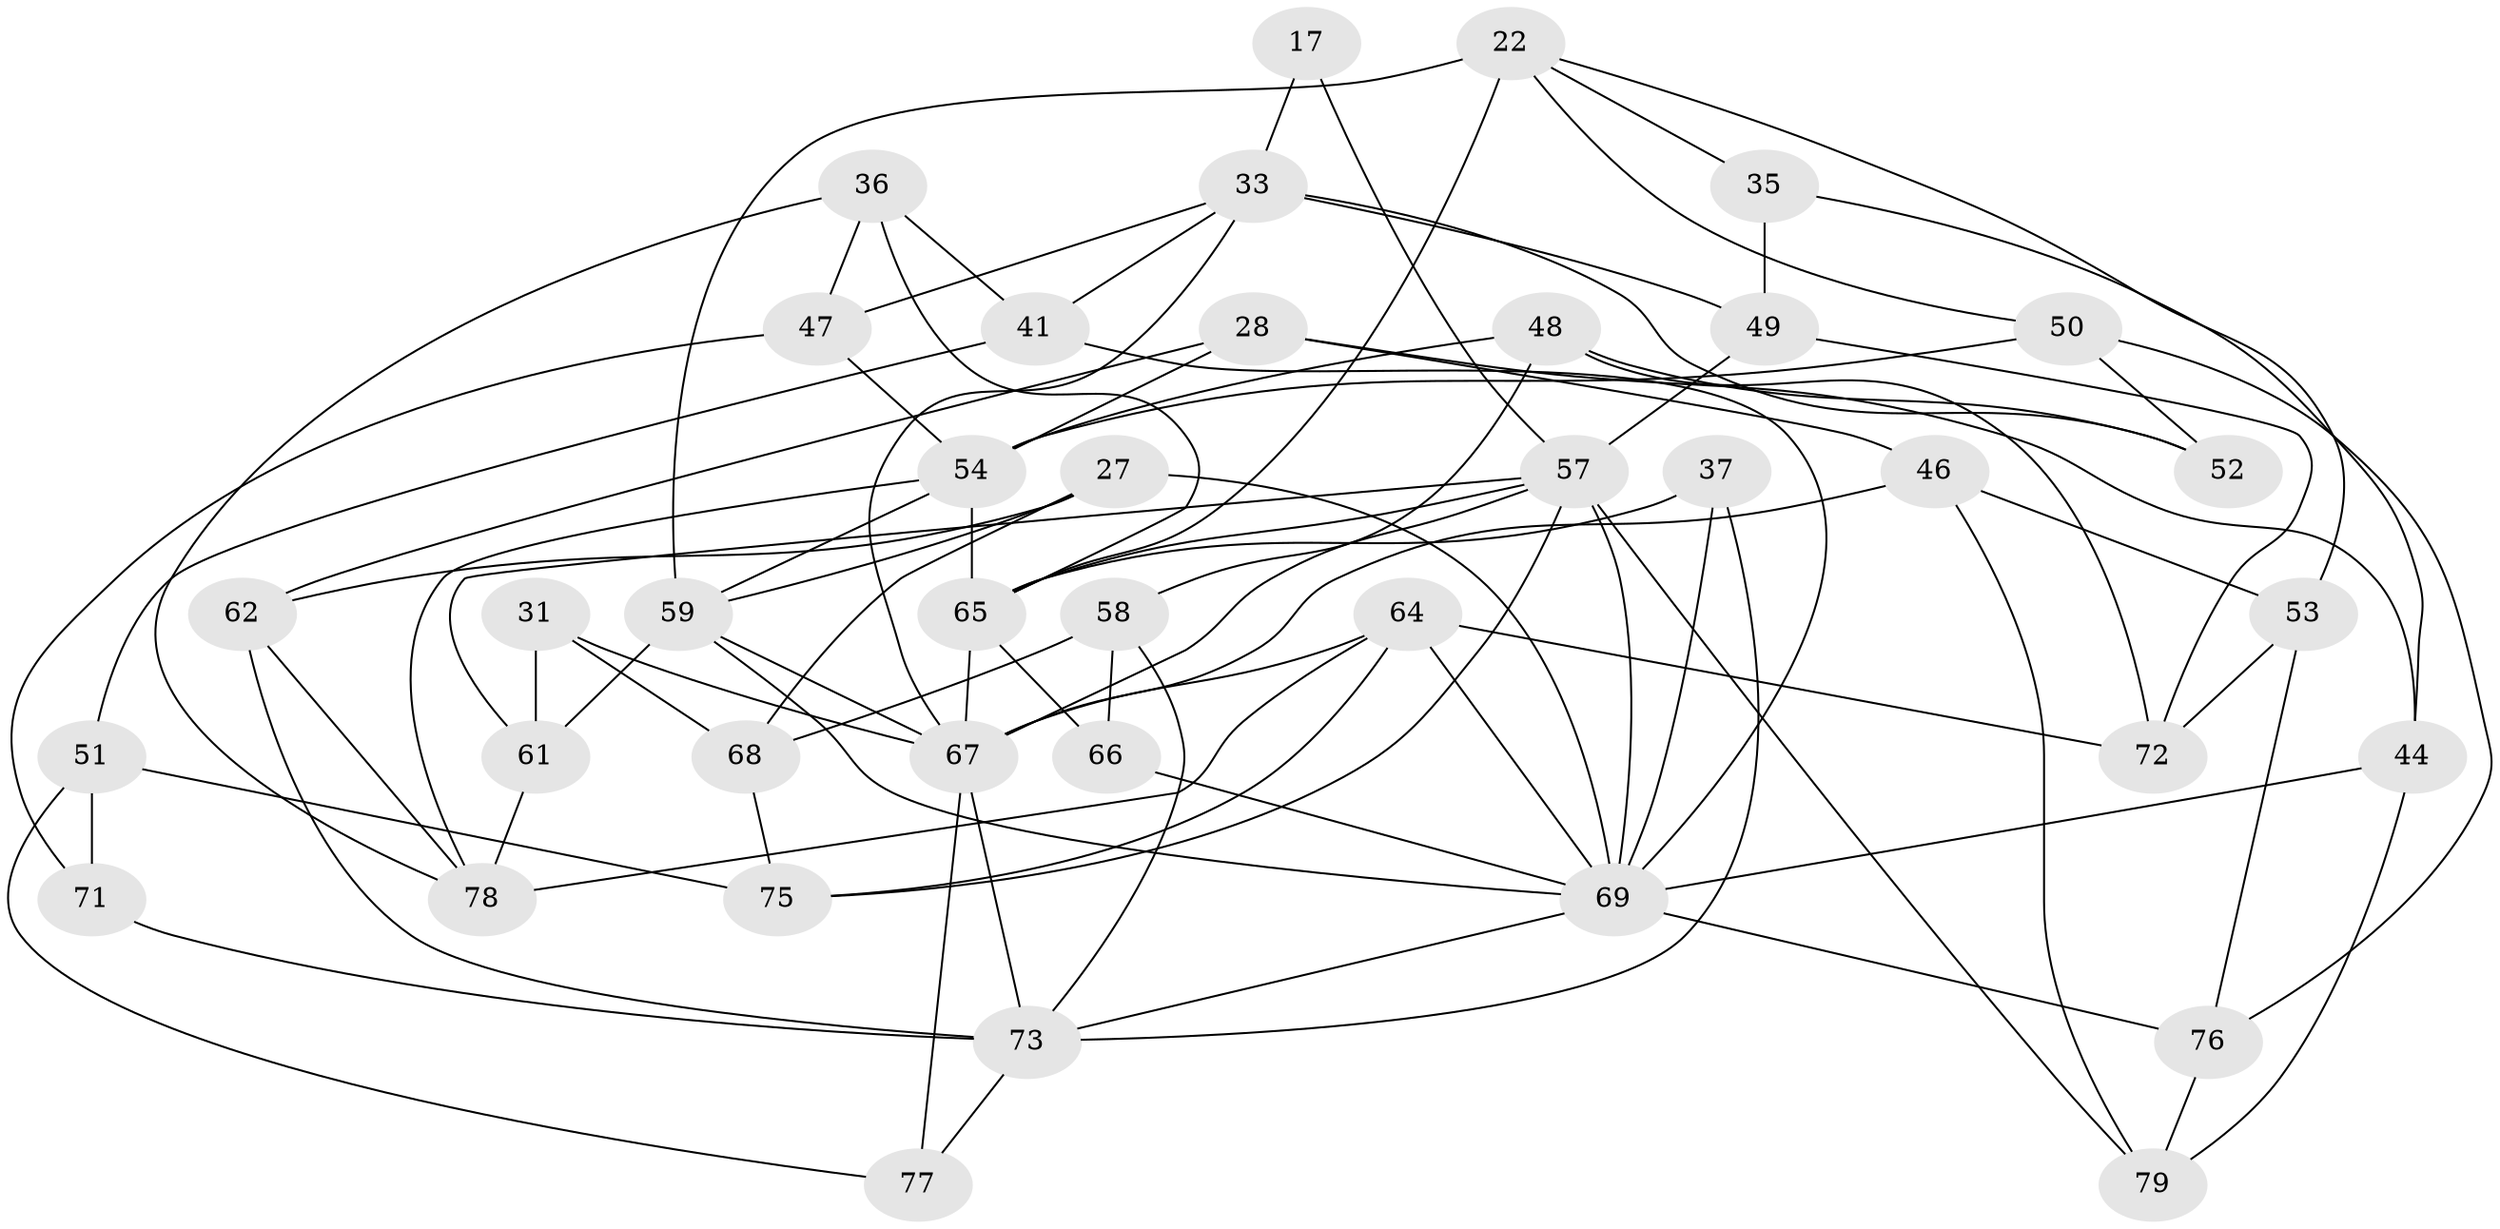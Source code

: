 // original degree distribution, {4: 1.0}
// Generated by graph-tools (version 1.1) at 2025/01/03/04/25 22:01:08]
// undirected, 39 vertices, 89 edges
graph export_dot {
graph [start="1"]
  node [color=gray90,style=filled];
  17;
  22 [super="+8"];
  27;
  28;
  31;
  33 [super="+1+14"];
  35;
  36;
  37;
  41;
  44 [super="+39"];
  46 [super="+30"];
  47;
  48;
  49 [super="+34"];
  50;
  51 [super="+24"];
  52;
  53;
  54 [super="+4+10+38"];
  57 [super="+42+19"];
  58;
  59 [super="+5+45"];
  61 [super="+11"];
  62;
  64 [super="+7+18"];
  65 [super="+56+20"];
  66;
  67 [super="+23+60"];
  68;
  69 [super="+63"];
  71;
  72;
  73 [super="+2+25"];
  75;
  76;
  77 [super="+70"];
  78 [super="+6"];
  79 [super="+74"];
  17 -- 33 [weight=2];
  17 -- 57 [weight=2];
  22 -- 35;
  22 -- 59 [weight=2];
  22 -- 50;
  22 -- 53;
  22 -- 65;
  27 -- 62;
  27 -- 68;
  27 -- 59;
  27 -- 69;
  28 -- 62;
  28 -- 44;
  28 -- 46;
  28 -- 54;
  31 -- 68;
  31 -- 61 [weight=2];
  31 -- 67;
  33 -- 52 [weight=2];
  33 -- 41;
  33 -- 67;
  33 -- 47;
  33 -- 49;
  35 -- 44;
  35 -- 49 [weight=2];
  36 -- 41;
  36 -- 47;
  36 -- 78;
  36 -- 65;
  37 -- 73;
  37 -- 65 [weight=2];
  37 -- 69;
  41 -- 51;
  41 -- 69;
  44 -- 79 [weight=3];
  44 -- 69;
  46 -- 53;
  46 -- 79 [weight=2];
  46 -- 67 [weight=2];
  47 -- 71;
  47 -- 54;
  48 -- 52;
  48 -- 72;
  48 -- 58;
  48 -- 54;
  49 -- 72;
  49 -- 57 [weight=2];
  50 -- 76;
  50 -- 52;
  50 -- 54;
  51 -- 71 [weight=2];
  51 -- 75;
  51 -- 77 [weight=2];
  53 -- 72;
  53 -- 76;
  54 -- 78;
  54 -- 65 [weight=3];
  54 -- 59 [weight=2];
  57 -- 61;
  57 -- 65;
  57 -- 69 [weight=3];
  57 -- 67 [weight=2];
  57 -- 75;
  57 -- 79 [weight=2];
  58 -- 68;
  58 -- 73;
  58 -- 66;
  59 -- 69;
  59 -- 67;
  59 -- 61;
  61 -- 78 [weight=2];
  62 -- 78;
  62 -- 73;
  64 -- 75;
  64 -- 72;
  64 -- 78;
  64 -- 67 [weight=2];
  64 -- 69 [weight=3];
  65 -- 66 [weight=2];
  65 -- 67 [weight=2];
  66 -- 69;
  67 -- 77 [weight=2];
  67 -- 73;
  68 -- 75;
  69 -- 73;
  69 -- 76;
  71 -- 73;
  73 -- 77 [weight=2];
  76 -- 79;
}
